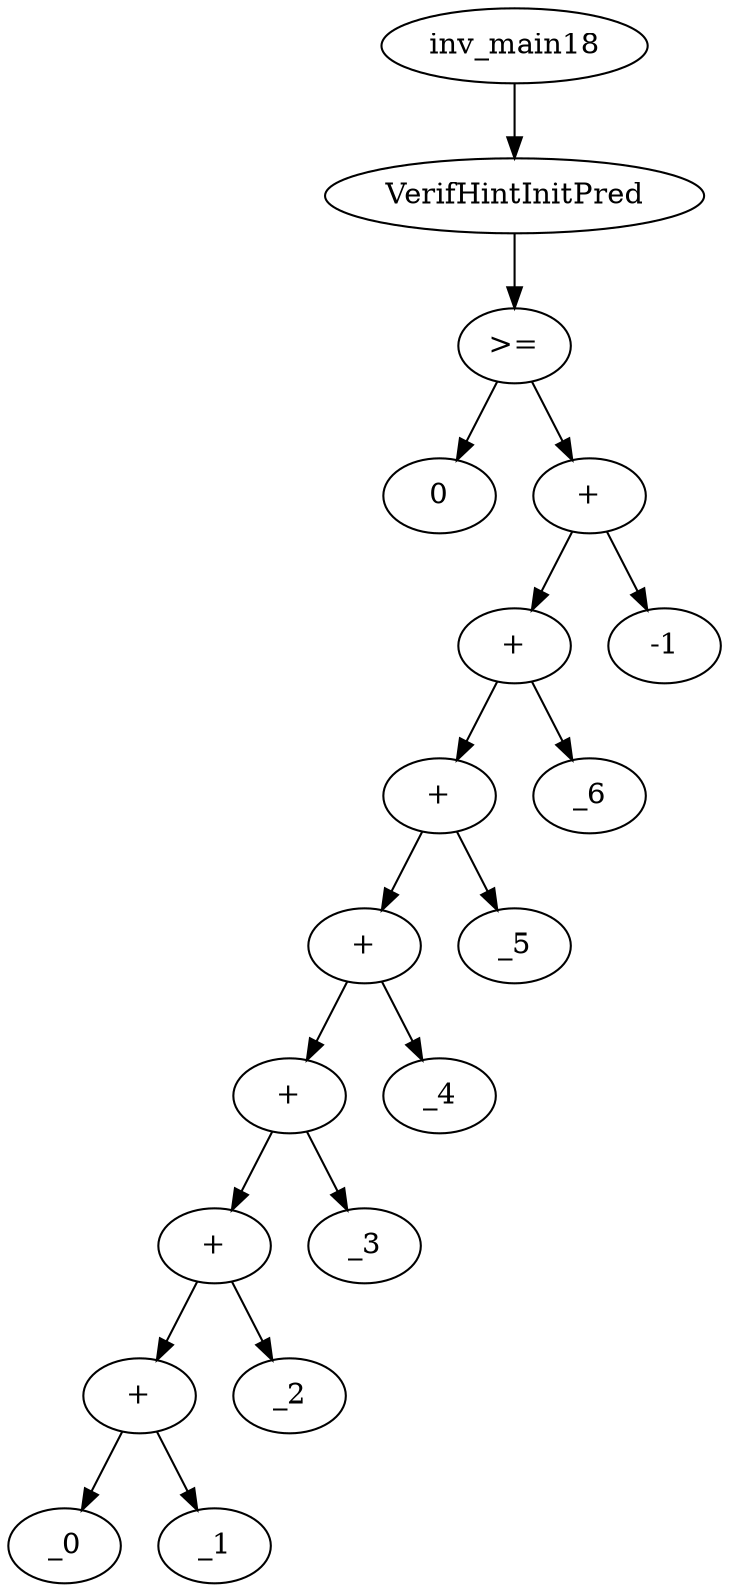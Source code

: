digraph dag {
0 [label="inv_main18"];
1 [label="VerifHintInitPred"];
2 [label=">="];
3 [label="0"];
4 [label="+"];
5 [label="+"];
6 [label="+"];
7 [label="+"];
8 [label="+"];
9 [label="+"];
10 [label="+"];
11 [label="_0"];
12 [label="_1"];
13 [label="_2"];
14 [label="_3"];
15 [label="_4"];
16 [label="_5"];
17 [label="_6"];
18 [label="-1"];
0->1
1->2
2->4
2 -> 3
4->5
4 -> 18
5->6
5 -> 17
6->7
6 -> 16
7->8
7 -> 15
8->9
8 -> 14
9->10
9 -> 13
10->12
10 -> 11
}
